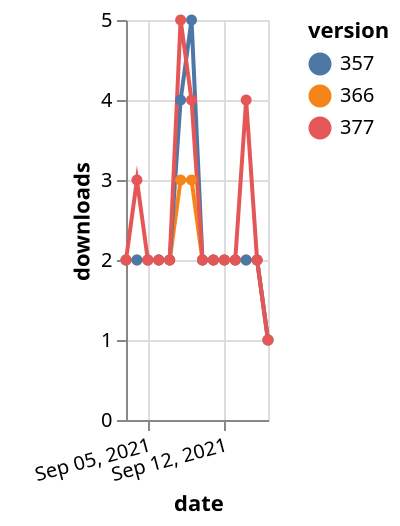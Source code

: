 {"$schema": "https://vega.github.io/schema/vega-lite/v5.json", "description": "A simple bar chart with embedded data.", "data": {"values": [{"date": "2021-09-03", "total": 2281, "delta": 2, "version": "366"}, {"date": "2021-09-04", "total": 2283, "delta": 2, "version": "366"}, {"date": "2021-09-05", "total": 2285, "delta": 2, "version": "366"}, {"date": "2021-09-06", "total": 2287, "delta": 2, "version": "366"}, {"date": "2021-09-07", "total": 2289, "delta": 2, "version": "366"}, {"date": "2021-09-08", "total": 2292, "delta": 3, "version": "366"}, {"date": "2021-09-09", "total": 2295, "delta": 3, "version": "366"}, {"date": "2021-09-10", "total": 2297, "delta": 2, "version": "366"}, {"date": "2021-09-11", "total": 2299, "delta": 2, "version": "366"}, {"date": "2021-09-12", "total": 2301, "delta": 2, "version": "366"}, {"date": "2021-09-13", "total": 2303, "delta": 2, "version": "366"}, {"date": "2021-09-14", "total": 2305, "delta": 2, "version": "366"}, {"date": "2021-09-15", "total": 2307, "delta": 2, "version": "366"}, {"date": "2021-09-16", "total": 2308, "delta": 1, "version": "366"}, {"date": "2021-09-03", "total": 2830, "delta": 2, "version": "357"}, {"date": "2021-09-04", "total": 2832, "delta": 2, "version": "357"}, {"date": "2021-09-05", "total": 2834, "delta": 2, "version": "357"}, {"date": "2021-09-06", "total": 2836, "delta": 2, "version": "357"}, {"date": "2021-09-07", "total": 2838, "delta": 2, "version": "357"}, {"date": "2021-09-08", "total": 2842, "delta": 4, "version": "357"}, {"date": "2021-09-09", "total": 2847, "delta": 5, "version": "357"}, {"date": "2021-09-10", "total": 2849, "delta": 2, "version": "357"}, {"date": "2021-09-11", "total": 2851, "delta": 2, "version": "357"}, {"date": "2021-09-12", "total": 2853, "delta": 2, "version": "357"}, {"date": "2021-09-13", "total": 2855, "delta": 2, "version": "357"}, {"date": "2021-09-14", "total": 2857, "delta": 2, "version": "357"}, {"date": "2021-09-15", "total": 2859, "delta": 2, "version": "357"}, {"date": "2021-09-16", "total": 2860, "delta": 1, "version": "357"}, {"date": "2021-09-03", "total": 2075, "delta": 2, "version": "377"}, {"date": "2021-09-04", "total": 2078, "delta": 3, "version": "377"}, {"date": "2021-09-05", "total": 2080, "delta": 2, "version": "377"}, {"date": "2021-09-06", "total": 2082, "delta": 2, "version": "377"}, {"date": "2021-09-07", "total": 2084, "delta": 2, "version": "377"}, {"date": "2021-09-08", "total": 2089, "delta": 5, "version": "377"}, {"date": "2021-09-09", "total": 2093, "delta": 4, "version": "377"}, {"date": "2021-09-10", "total": 2095, "delta": 2, "version": "377"}, {"date": "2021-09-11", "total": 2097, "delta": 2, "version": "377"}, {"date": "2021-09-12", "total": 2099, "delta": 2, "version": "377"}, {"date": "2021-09-13", "total": 2101, "delta": 2, "version": "377"}, {"date": "2021-09-14", "total": 2105, "delta": 4, "version": "377"}, {"date": "2021-09-15", "total": 2107, "delta": 2, "version": "377"}, {"date": "2021-09-16", "total": 2108, "delta": 1, "version": "377"}]}, "width": "container", "mark": {"type": "line", "point": {"filled": true}}, "encoding": {"x": {"field": "date", "type": "temporal", "timeUnit": "yearmonthdate", "title": "date", "axis": {"labelAngle": -15}}, "y": {"field": "delta", "type": "quantitative", "title": "downloads"}, "color": {"field": "version", "type": "nominal"}, "tooltip": {"field": "delta"}}}